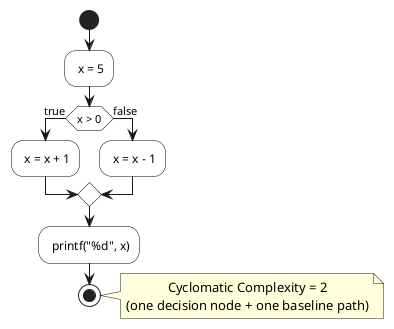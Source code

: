 @startuml problem1
' ---------- visual settings ----------
skinparam backgroundColor white
skinparam shadowing false
skinparam defaultTextAlignment center
skinparam activity {
  BackgroundColor white
  BorderColor black
}

' ---------- control‑flow graph ----------
start
: x = 5;
if (x > 0) then (true)
  : x = x + 1;
else (false)
  : x = x - 1;
endif
: printf("%d", x);
stop

' ---------- complexity note ----------
note right
  Cyclomatic Complexity = 2
  (one decision node + one baseline path)
end note
@enduml
